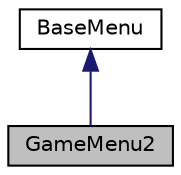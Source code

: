 digraph "GameMenu2"
{
 // LATEX_PDF_SIZE
  edge [fontname="Helvetica",fontsize="10",labelfontname="Helvetica",labelfontsize="10"];
  node [fontname="Helvetica",fontsize="10",shape=record];
  Node1 [label="GameMenu2",height=0.2,width=0.4,color="black", fillcolor="grey75", style="filled", fontcolor="black",tooltip="Manages the secondary game menu interface."];
  Node2 -> Node1 [dir="back",color="midnightblue",fontsize="10",style="solid",fontname="Helvetica"];
  Node2 [label="BaseMenu",height=0.2,width=0.4,color="black", fillcolor="white", style="filled",URL="$classBaseMenu.html",tooltip="A base class for creating menus in an SFML application."];
}
